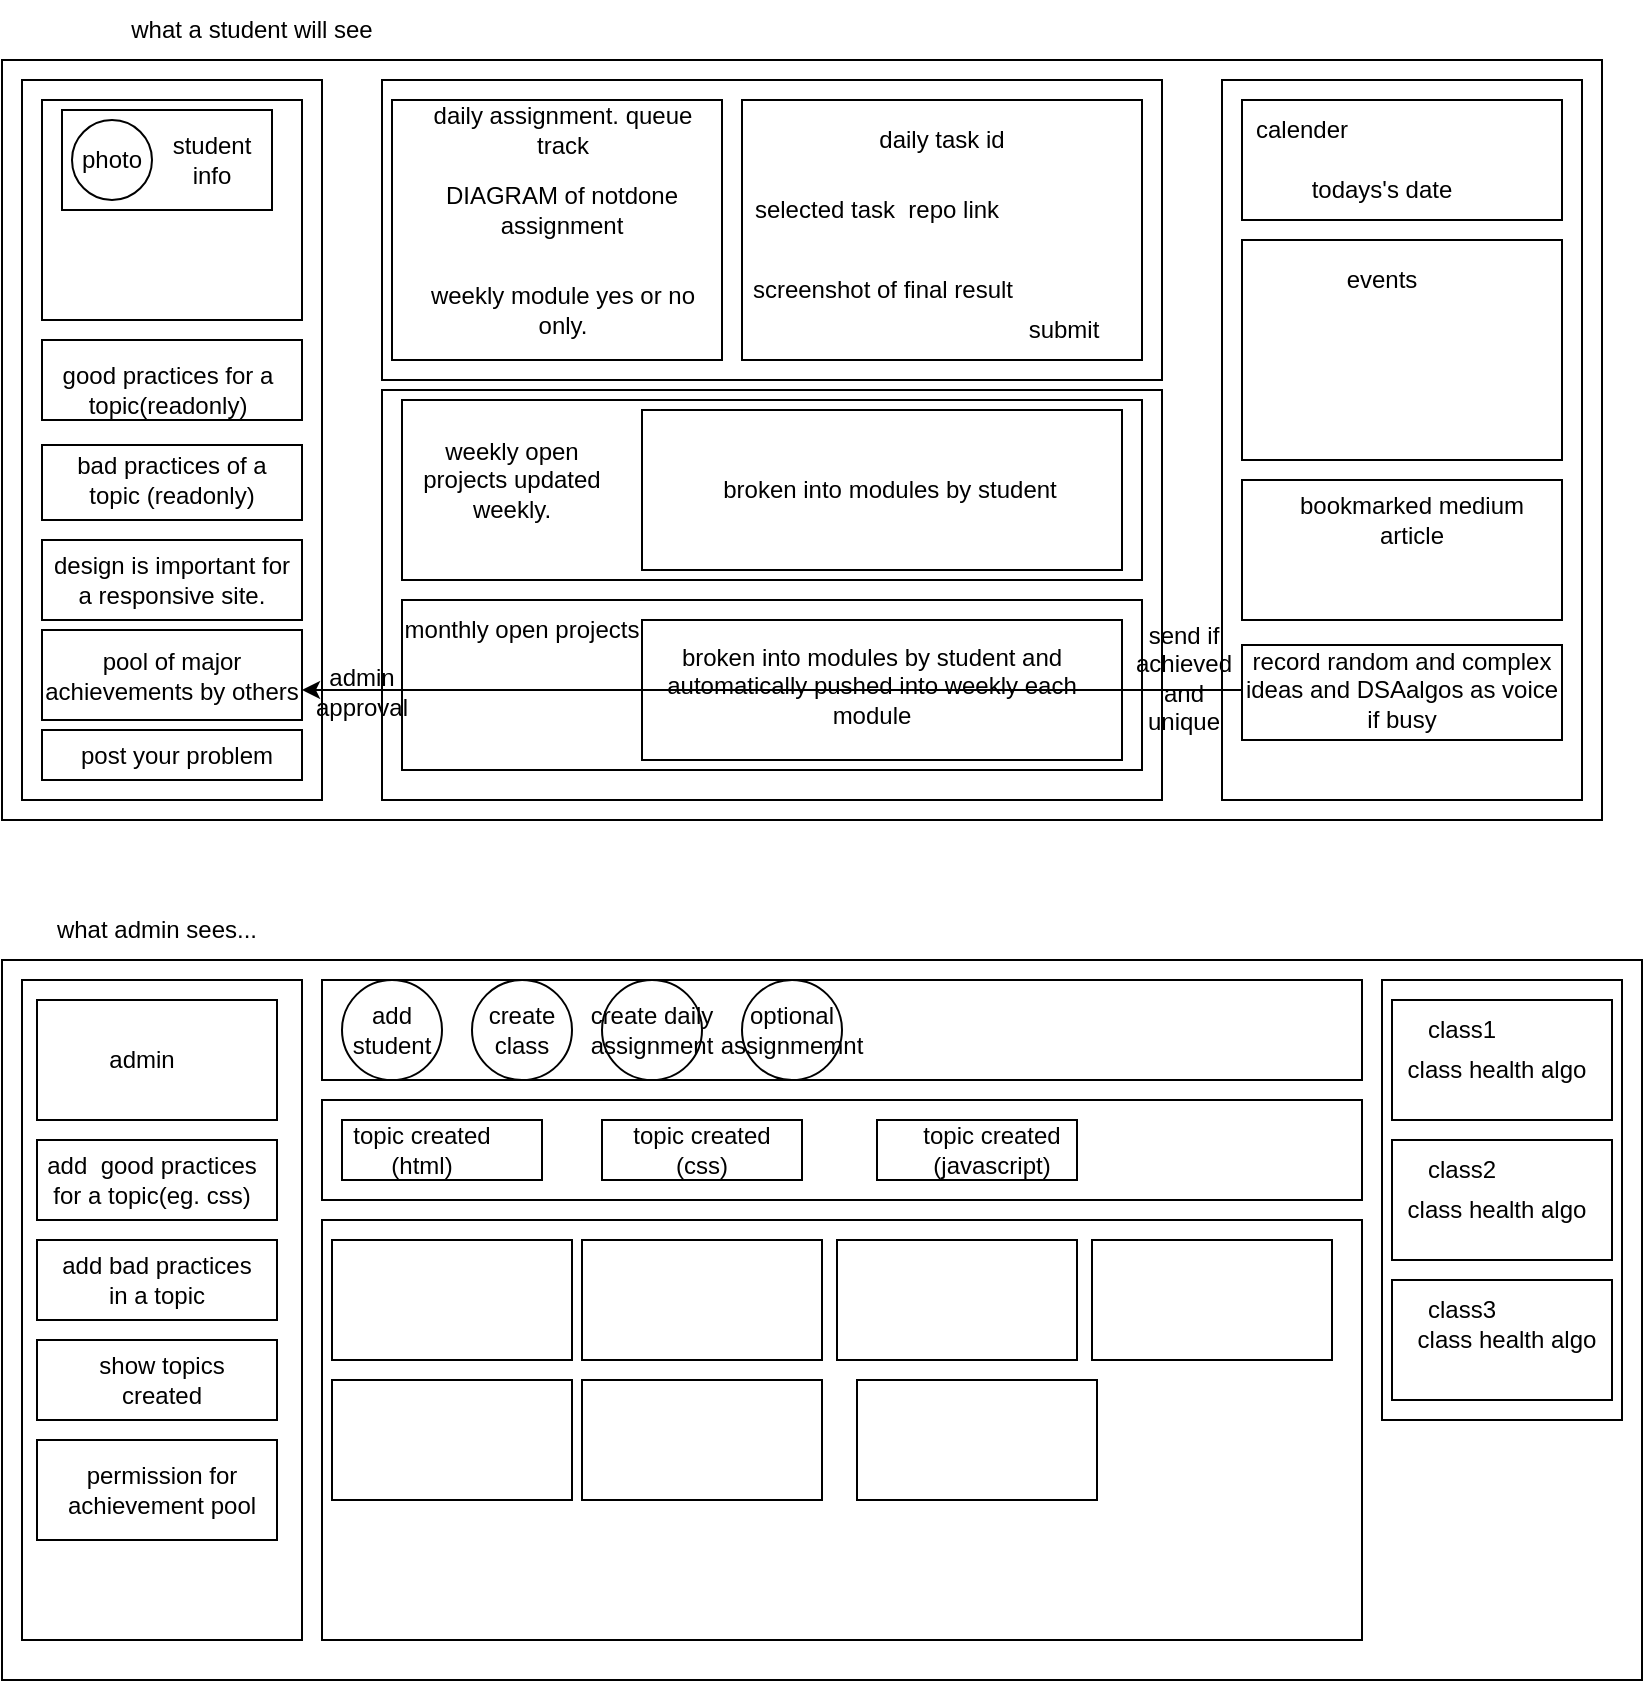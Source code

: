 <mxfile version="21.3.5" type="github">
  <diagram name="Page-1" id="izyPC3DllFYI0m-khQM2">
    <mxGraphModel dx="996" dy="429" grid="1" gridSize="10" guides="1" tooltips="1" connect="1" arrows="1" fold="1" page="1" pageScale="1" pageWidth="850" pageHeight="1100" math="0" shadow="0">
      <root>
        <mxCell id="0" />
        <mxCell id="1" parent="0" />
        <mxCell id="dKtw__6F8dgL1qdr8ua8-1" value="" style="rounded=0;whiteSpace=wrap;html=1;" vertex="1" parent="1">
          <mxGeometry x="20" y="50" width="800" height="380" as="geometry" />
        </mxCell>
        <mxCell id="dKtw__6F8dgL1qdr8ua8-2" value="" style="rounded=0;whiteSpace=wrap;html=1;" vertex="1" parent="1">
          <mxGeometry x="30" y="60" width="150" height="360" as="geometry" />
        </mxCell>
        <mxCell id="dKtw__6F8dgL1qdr8ua8-3" value="" style="rounded=0;whiteSpace=wrap;html=1;" vertex="1" parent="1">
          <mxGeometry x="210" y="60" width="390" height="150" as="geometry" />
        </mxCell>
        <mxCell id="dKtw__6F8dgL1qdr8ua8-4" value="" style="rounded=0;whiteSpace=wrap;html=1;" vertex="1" parent="1">
          <mxGeometry x="630" y="60" width="180" height="360" as="geometry" />
        </mxCell>
        <mxCell id="dKtw__6F8dgL1qdr8ua8-5" value="" style="rounded=0;whiteSpace=wrap;html=1;" vertex="1" parent="1">
          <mxGeometry x="210" y="215" width="390" height="205" as="geometry" />
        </mxCell>
        <mxCell id="dKtw__6F8dgL1qdr8ua8-6" value="" style="rounded=0;whiteSpace=wrap;html=1;" vertex="1" parent="1">
          <mxGeometry x="640" y="70" width="160" height="60" as="geometry" />
        </mxCell>
        <mxCell id="dKtw__6F8dgL1qdr8ua8-7" value="calender" style="text;html=1;strokeColor=none;fillColor=none;align=center;verticalAlign=middle;whiteSpace=wrap;rounded=0;" vertex="1" parent="1">
          <mxGeometry x="640" y="70" width="60" height="30" as="geometry" />
        </mxCell>
        <mxCell id="dKtw__6F8dgL1qdr8ua8-8" value="" style="rounded=0;whiteSpace=wrap;html=1;" vertex="1" parent="1">
          <mxGeometry x="640" y="140" width="160" height="110" as="geometry" />
        </mxCell>
        <mxCell id="dKtw__6F8dgL1qdr8ua8-9" value="events" style="text;html=1;strokeColor=none;fillColor=none;align=center;verticalAlign=middle;whiteSpace=wrap;rounded=0;" vertex="1" parent="1">
          <mxGeometry x="680" y="145" width="60" height="30" as="geometry" />
        </mxCell>
        <mxCell id="dKtw__6F8dgL1qdr8ua8-10" value="todays&#39;s date&lt;br&gt;" style="text;html=1;strokeColor=none;fillColor=none;align=center;verticalAlign=middle;whiteSpace=wrap;rounded=0;" vertex="1" parent="1">
          <mxGeometry x="640" y="100" width="140" height="30" as="geometry" />
        </mxCell>
        <mxCell id="dKtw__6F8dgL1qdr8ua8-11" value="" style="rounded=0;whiteSpace=wrap;html=1;" vertex="1" parent="1">
          <mxGeometry x="220" y="220" width="370" height="90" as="geometry" />
        </mxCell>
        <mxCell id="dKtw__6F8dgL1qdr8ua8-12" value="weekly open projects updated weekly." style="text;html=1;strokeColor=none;fillColor=none;align=center;verticalAlign=middle;whiteSpace=wrap;rounded=0;" vertex="1" parent="1">
          <mxGeometry x="220" y="220" width="110" height="80" as="geometry" />
        </mxCell>
        <mxCell id="dKtw__6F8dgL1qdr8ua8-13" value="" style="rounded=0;whiteSpace=wrap;html=1;" vertex="1" parent="1">
          <mxGeometry x="220" y="320" width="370" height="85" as="geometry" />
        </mxCell>
        <mxCell id="dKtw__6F8dgL1qdr8ua8-14" value="monthly open projects" style="text;html=1;strokeColor=none;fillColor=none;align=center;verticalAlign=middle;whiteSpace=wrap;rounded=0;" vertex="1" parent="1">
          <mxGeometry x="220" y="320" width="120" height="30" as="geometry" />
        </mxCell>
        <mxCell id="dKtw__6F8dgL1qdr8ua8-15" value="" style="rounded=0;whiteSpace=wrap;html=1;" vertex="1" parent="1">
          <mxGeometry x="340" y="225" width="240" height="80" as="geometry" />
        </mxCell>
        <mxCell id="dKtw__6F8dgL1qdr8ua8-16" value="" style="rounded=0;whiteSpace=wrap;html=1;" vertex="1" parent="1">
          <mxGeometry x="340" y="330" width="240" height="70" as="geometry" />
        </mxCell>
        <mxCell id="dKtw__6F8dgL1qdr8ua8-17" value="" style="rounded=0;whiteSpace=wrap;html=1;" vertex="1" parent="1">
          <mxGeometry x="215" y="70" width="165" height="130" as="geometry" />
        </mxCell>
        <mxCell id="dKtw__6F8dgL1qdr8ua8-18" value="daily assignment. queue track" style="text;html=1;strokeColor=none;fillColor=none;align=center;verticalAlign=middle;whiteSpace=wrap;rounded=0;" vertex="1" parent="1">
          <mxGeometry x="221" y="70" width="159" height="30" as="geometry" />
        </mxCell>
        <mxCell id="dKtw__6F8dgL1qdr8ua8-19" value="" style="rounded=0;whiteSpace=wrap;html=1;" vertex="1" parent="1">
          <mxGeometry x="390" y="70" width="200" height="130" as="geometry" />
        </mxCell>
        <mxCell id="dKtw__6F8dgL1qdr8ua8-20" value="selected task&amp;nbsp; repo link" style="text;html=1;strokeColor=none;fillColor=none;align=center;verticalAlign=middle;whiteSpace=wrap;rounded=0;" vertex="1" parent="1">
          <mxGeometry x="350" y="110" width="215" height="30" as="geometry" />
        </mxCell>
        <mxCell id="dKtw__6F8dgL1qdr8ua8-21" value="screenshot of final result" style="text;html=1;strokeColor=none;fillColor=none;align=center;verticalAlign=middle;whiteSpace=wrap;rounded=0;" vertex="1" parent="1">
          <mxGeometry x="362.5" y="150" width="195" height="30" as="geometry" />
        </mxCell>
        <mxCell id="dKtw__6F8dgL1qdr8ua8-22" value="DIAGRAM of notdone assignment" style="text;html=1;strokeColor=none;fillColor=none;align=center;verticalAlign=middle;whiteSpace=wrap;rounded=0;" vertex="1" parent="1">
          <mxGeometry x="210" y="110" width="180" height="30" as="geometry" />
        </mxCell>
        <mxCell id="dKtw__6F8dgL1qdr8ua8-23" value="broken into modules by student" style="text;html=1;strokeColor=none;fillColor=none;align=center;verticalAlign=middle;whiteSpace=wrap;rounded=0;" vertex="1" parent="1">
          <mxGeometry x="370" y="250" width="187.5" height="30" as="geometry" />
        </mxCell>
        <mxCell id="dKtw__6F8dgL1qdr8ua8-24" value="broken into modules by student and automatically pushed into weekly each module" style="text;html=1;strokeColor=none;fillColor=none;align=center;verticalAlign=middle;whiteSpace=wrap;rounded=0;" vertex="1" parent="1">
          <mxGeometry x="340" y="347.5" width="230" height="30" as="geometry" />
        </mxCell>
        <mxCell id="dKtw__6F8dgL1qdr8ua8-25" value="what a student will see" style="text;html=1;strokeColor=none;fillColor=none;align=center;verticalAlign=middle;whiteSpace=wrap;rounded=0;" vertex="1" parent="1">
          <mxGeometry x="50" y="20" width="190" height="30" as="geometry" />
        </mxCell>
        <mxCell id="dKtw__6F8dgL1qdr8ua8-26" value="" style="rounded=0;whiteSpace=wrap;html=1;" vertex="1" parent="1">
          <mxGeometry x="40" y="190" width="130" height="40" as="geometry" />
        </mxCell>
        <mxCell id="dKtw__6F8dgL1qdr8ua8-27" value="good practices for a topic(readonly)" style="text;html=1;strokeColor=none;fillColor=none;align=center;verticalAlign=middle;whiteSpace=wrap;rounded=0;" vertex="1" parent="1">
          <mxGeometry x="47.5" y="200" width="110" height="30" as="geometry" />
        </mxCell>
        <mxCell id="dKtw__6F8dgL1qdr8ua8-28" value="" style="rounded=0;whiteSpace=wrap;html=1;" vertex="1" parent="1">
          <mxGeometry x="40" y="242.5" width="130" height="37.5" as="geometry" />
        </mxCell>
        <mxCell id="dKtw__6F8dgL1qdr8ua8-29" value="bad practices of a topic (readonly)" style="text;html=1;strokeColor=none;fillColor=none;align=center;verticalAlign=middle;whiteSpace=wrap;rounded=0;" vertex="1" parent="1">
          <mxGeometry x="50" y="250" width="110" height="20" as="geometry" />
        </mxCell>
        <mxCell id="dKtw__6F8dgL1qdr8ua8-30" value="weekly module yes or no only." style="text;html=1;strokeColor=none;fillColor=none;align=center;verticalAlign=middle;whiteSpace=wrap;rounded=0;" vertex="1" parent="1">
          <mxGeometry x="221" y="160" width="159" height="30" as="geometry" />
        </mxCell>
        <mxCell id="dKtw__6F8dgL1qdr8ua8-31" value="" style="rounded=0;whiteSpace=wrap;html=1;" vertex="1" parent="1">
          <mxGeometry x="40" y="70" width="130" height="110" as="geometry" />
        </mxCell>
        <mxCell id="dKtw__6F8dgL1qdr8ua8-32" value="" style="rounded=0;whiteSpace=wrap;html=1;" vertex="1" parent="1">
          <mxGeometry x="50" y="75" width="105" height="50" as="geometry" />
        </mxCell>
        <mxCell id="dKtw__6F8dgL1qdr8ua8-33" value="student info" style="text;html=1;strokeColor=none;fillColor=none;align=center;verticalAlign=middle;whiteSpace=wrap;rounded=0;" vertex="1" parent="1">
          <mxGeometry x="95" y="85" width="60" height="30" as="geometry" />
        </mxCell>
        <mxCell id="dKtw__6F8dgL1qdr8ua8-34" value="" style="ellipse;whiteSpace=wrap;html=1;aspect=fixed;" vertex="1" parent="1">
          <mxGeometry x="55" y="80" width="40" height="40" as="geometry" />
        </mxCell>
        <mxCell id="dKtw__6F8dgL1qdr8ua8-35" value="photo" style="text;html=1;strokeColor=none;fillColor=none;align=center;verticalAlign=middle;whiteSpace=wrap;rounded=0;" vertex="1" parent="1">
          <mxGeometry x="45" y="85" width="60" height="30" as="geometry" />
        </mxCell>
        <mxCell id="dKtw__6F8dgL1qdr8ua8-36" value="" style="rounded=0;whiteSpace=wrap;html=1;" vertex="1" parent="1">
          <mxGeometry x="40" y="290" width="130" height="40" as="geometry" />
        </mxCell>
        <mxCell id="dKtw__6F8dgL1qdr8ua8-37" value="design is important for a responsive site." style="text;html=1;strokeColor=none;fillColor=none;align=center;verticalAlign=middle;whiteSpace=wrap;rounded=0;" vertex="1" parent="1">
          <mxGeometry x="40" y="295" width="130" height="30" as="geometry" />
        </mxCell>
        <mxCell id="dKtw__6F8dgL1qdr8ua8-40" value="" style="rounded=0;whiteSpace=wrap;html=1;" vertex="1" parent="1">
          <mxGeometry x="40" y="335" width="130" height="45" as="geometry" />
        </mxCell>
        <mxCell id="dKtw__6F8dgL1qdr8ua8-41" value="pool of major achievements by others" style="text;html=1;strokeColor=none;fillColor=none;align=center;verticalAlign=middle;whiteSpace=wrap;rounded=0;" vertex="1" parent="1">
          <mxGeometry x="40" y="342.5" width="130" height="30" as="geometry" />
        </mxCell>
        <mxCell id="dKtw__6F8dgL1qdr8ua8-43" value="" style="rounded=0;whiteSpace=wrap;html=1;" vertex="1" parent="1">
          <mxGeometry x="40" y="385" width="130" height="25" as="geometry" />
        </mxCell>
        <mxCell id="dKtw__6F8dgL1qdr8ua8-44" value="post your problem" style="text;html=1;strokeColor=none;fillColor=none;align=center;verticalAlign=middle;whiteSpace=wrap;rounded=0;" vertex="1" parent="1">
          <mxGeometry x="55" y="382.5" width="105" height="30" as="geometry" />
        </mxCell>
        <mxCell id="dKtw__6F8dgL1qdr8ua8-45" value="" style="rounded=0;whiteSpace=wrap;html=1;" vertex="1" parent="1">
          <mxGeometry x="640" y="260" width="160" height="70" as="geometry" />
        </mxCell>
        <mxCell id="dKtw__6F8dgL1qdr8ua8-46" value="bookmarked medium article" style="text;html=1;strokeColor=none;fillColor=none;align=center;verticalAlign=middle;whiteSpace=wrap;rounded=0;" vertex="1" parent="1">
          <mxGeometry x="660" y="265" width="130" height="30" as="geometry" />
        </mxCell>
        <mxCell id="dKtw__6F8dgL1qdr8ua8-47" value="" style="rounded=0;whiteSpace=wrap;html=1;" vertex="1" parent="1">
          <mxGeometry x="640" y="342.5" width="160" height="47.5" as="geometry" />
        </mxCell>
        <mxCell id="dKtw__6F8dgL1qdr8ua8-48" value="record random and complex ideas and DSAalgos as voice if busy" style="text;html=1;strokeColor=none;fillColor=none;align=center;verticalAlign=middle;whiteSpace=wrap;rounded=0;" vertex="1" parent="1">
          <mxGeometry x="640" y="350" width="160" height="30" as="geometry" />
        </mxCell>
        <mxCell id="dKtw__6F8dgL1qdr8ua8-49" value="" style="endArrow=classic;html=1;rounded=0;entryX=1;entryY=0.75;entryDx=0;entryDy=0;" edge="1" parent="1" source="dKtw__6F8dgL1qdr8ua8-48" target="dKtw__6F8dgL1qdr8ua8-41">
          <mxGeometry width="50" height="50" relative="1" as="geometry">
            <mxPoint x="480" y="270" as="sourcePoint" />
            <mxPoint x="530" y="220" as="targetPoint" />
          </mxGeometry>
        </mxCell>
        <mxCell id="dKtw__6F8dgL1qdr8ua8-50" value="send if achieved and unique" style="text;html=1;strokeColor=none;fillColor=none;align=center;verticalAlign=middle;whiteSpace=wrap;rounded=0;" vertex="1" parent="1">
          <mxGeometry x="581" y="325" width="60" height="67.5" as="geometry" />
        </mxCell>
        <mxCell id="dKtw__6F8dgL1qdr8ua8-51" value="" style="rounded=0;whiteSpace=wrap;html=1;" vertex="1" parent="1">
          <mxGeometry x="20" y="500" width="820" height="360" as="geometry" />
        </mxCell>
        <mxCell id="dKtw__6F8dgL1qdr8ua8-52" value="what admin sees..." style="text;html=1;strokeColor=none;fillColor=none;align=center;verticalAlign=middle;whiteSpace=wrap;rounded=0;" vertex="1" parent="1">
          <mxGeometry x="20" y="470" width="155" height="30" as="geometry" />
        </mxCell>
        <mxCell id="dKtw__6F8dgL1qdr8ua8-53" value="" style="rounded=0;whiteSpace=wrap;html=1;" vertex="1" parent="1">
          <mxGeometry x="30" y="510" width="140" height="330" as="geometry" />
        </mxCell>
        <mxCell id="dKtw__6F8dgL1qdr8ua8-54" value="" style="rounded=0;whiteSpace=wrap;html=1;" vertex="1" parent="1">
          <mxGeometry x="180" y="510" width="520" height="50" as="geometry" />
        </mxCell>
        <mxCell id="dKtw__6F8dgL1qdr8ua8-55" value="" style="rounded=0;whiteSpace=wrap;html=1;" vertex="1" parent="1">
          <mxGeometry x="180" y="630" width="520" height="210" as="geometry" />
        </mxCell>
        <mxCell id="dKtw__6F8dgL1qdr8ua8-56" value="" style="rounded=0;whiteSpace=wrap;html=1;" vertex="1" parent="1">
          <mxGeometry x="180" y="570" width="520" height="50" as="geometry" />
        </mxCell>
        <mxCell id="dKtw__6F8dgL1qdr8ua8-57" value="" style="rounded=0;whiteSpace=wrap;html=1;" vertex="1" parent="1">
          <mxGeometry x="710" y="510" width="120" height="220" as="geometry" />
        </mxCell>
        <mxCell id="dKtw__6F8dgL1qdr8ua8-58" value="" style="rounded=0;whiteSpace=wrap;html=1;" vertex="1" parent="1">
          <mxGeometry x="37.5" y="520" width="120" height="60" as="geometry" />
        </mxCell>
        <mxCell id="dKtw__6F8dgL1qdr8ua8-59" value="admin" style="text;html=1;strokeColor=none;fillColor=none;align=center;verticalAlign=middle;whiteSpace=wrap;rounded=0;" vertex="1" parent="1">
          <mxGeometry x="60" y="535" width="60" height="30" as="geometry" />
        </mxCell>
        <mxCell id="dKtw__6F8dgL1qdr8ua8-60" value="" style="ellipse;whiteSpace=wrap;html=1;aspect=fixed;" vertex="1" parent="1">
          <mxGeometry x="190" y="510" width="50" height="50" as="geometry" />
        </mxCell>
        <mxCell id="dKtw__6F8dgL1qdr8ua8-61" value="add student" style="text;html=1;strokeColor=none;fillColor=none;align=center;verticalAlign=middle;whiteSpace=wrap;rounded=0;" vertex="1" parent="1">
          <mxGeometry x="185" y="520" width="60" height="30" as="geometry" />
        </mxCell>
        <mxCell id="dKtw__6F8dgL1qdr8ua8-62" value="" style="ellipse;whiteSpace=wrap;html=1;aspect=fixed;" vertex="1" parent="1">
          <mxGeometry x="255" y="510" width="50" height="50" as="geometry" />
        </mxCell>
        <mxCell id="dKtw__6F8dgL1qdr8ua8-63" value="create class" style="text;html=1;strokeColor=none;fillColor=none;align=center;verticalAlign=middle;whiteSpace=wrap;rounded=0;" vertex="1" parent="1">
          <mxGeometry x="250" y="520" width="60" height="30" as="geometry" />
        </mxCell>
        <mxCell id="dKtw__6F8dgL1qdr8ua8-64" value="" style="rounded=0;whiteSpace=wrap;html=1;" vertex="1" parent="1">
          <mxGeometry x="715" y="520" width="110" height="60" as="geometry" />
        </mxCell>
        <mxCell id="dKtw__6F8dgL1qdr8ua8-65" value="class1" style="text;html=1;strokeColor=none;fillColor=none;align=center;verticalAlign=middle;whiteSpace=wrap;rounded=0;" vertex="1" parent="1">
          <mxGeometry x="720" y="520" width="60" height="30" as="geometry" />
        </mxCell>
        <mxCell id="dKtw__6F8dgL1qdr8ua8-66" value="class health algo" style="text;html=1;strokeColor=none;fillColor=none;align=center;verticalAlign=middle;whiteSpace=wrap;rounded=0;" vertex="1" parent="1">
          <mxGeometry x="705" y="540" width="125" height="30" as="geometry" />
        </mxCell>
        <mxCell id="dKtw__6F8dgL1qdr8ua8-68" value="" style="rounded=0;whiteSpace=wrap;html=1;" vertex="1" parent="1">
          <mxGeometry x="715" y="590" width="110" height="60" as="geometry" />
        </mxCell>
        <mxCell id="dKtw__6F8dgL1qdr8ua8-69" value="" style="rounded=0;whiteSpace=wrap;html=1;" vertex="1" parent="1">
          <mxGeometry x="715" y="660" width="110" height="60" as="geometry" />
        </mxCell>
        <mxCell id="dKtw__6F8dgL1qdr8ua8-70" value="class2" style="text;html=1;strokeColor=none;fillColor=none;align=center;verticalAlign=middle;whiteSpace=wrap;rounded=0;" vertex="1" parent="1">
          <mxGeometry x="720" y="590" width="60" height="30" as="geometry" />
        </mxCell>
        <mxCell id="dKtw__6F8dgL1qdr8ua8-71" value="class3" style="text;html=1;strokeColor=none;fillColor=none;align=center;verticalAlign=middle;whiteSpace=wrap;rounded=0;" vertex="1" parent="1">
          <mxGeometry x="720" y="660" width="60" height="30" as="geometry" />
        </mxCell>
        <mxCell id="dKtw__6F8dgL1qdr8ua8-72" value="class health algo" style="text;html=1;strokeColor=none;fillColor=none;align=center;verticalAlign=middle;whiteSpace=wrap;rounded=0;" vertex="1" parent="1">
          <mxGeometry x="705" y="610" width="125" height="30" as="geometry" />
        </mxCell>
        <mxCell id="dKtw__6F8dgL1qdr8ua8-73" value="class health algo" style="text;html=1;strokeColor=none;fillColor=none;align=center;verticalAlign=middle;whiteSpace=wrap;rounded=0;" vertex="1" parent="1">
          <mxGeometry x="710" y="675" width="125" height="30" as="geometry" />
        </mxCell>
        <mxCell id="dKtw__6F8dgL1qdr8ua8-75" value="admin approval" style="text;html=1;strokeColor=none;fillColor=none;align=center;verticalAlign=middle;whiteSpace=wrap;rounded=0;" vertex="1" parent="1">
          <mxGeometry x="170" y="342.5" width="60" height="47.5" as="geometry" />
        </mxCell>
        <mxCell id="dKtw__6F8dgL1qdr8ua8-76" value="" style="ellipse;whiteSpace=wrap;html=1;aspect=fixed;" vertex="1" parent="1">
          <mxGeometry x="320" y="510" width="50" height="50" as="geometry" />
        </mxCell>
        <mxCell id="dKtw__6F8dgL1qdr8ua8-77" value="create daily assignment" style="text;html=1;strokeColor=none;fillColor=none;align=center;verticalAlign=middle;whiteSpace=wrap;rounded=0;" vertex="1" parent="1">
          <mxGeometry x="320" y="505" width="50" height="60" as="geometry" />
        </mxCell>
        <mxCell id="dKtw__6F8dgL1qdr8ua8-78" value="" style="ellipse;whiteSpace=wrap;html=1;aspect=fixed;" vertex="1" parent="1">
          <mxGeometry x="390" y="510" width="50" height="50" as="geometry" />
        </mxCell>
        <mxCell id="dKtw__6F8dgL1qdr8ua8-79" value="optional&lt;br&gt;assignmemnt" style="text;html=1;strokeColor=none;fillColor=none;align=center;verticalAlign=middle;whiteSpace=wrap;rounded=0;" vertex="1" parent="1">
          <mxGeometry x="385" y="520" width="60" height="30" as="geometry" />
        </mxCell>
        <mxCell id="dKtw__6F8dgL1qdr8ua8-80" value="submit" style="text;html=1;strokeColor=none;fillColor=none;align=center;verticalAlign=middle;whiteSpace=wrap;rounded=0;" vertex="1" parent="1">
          <mxGeometry x="521" y="170" width="60" height="30" as="geometry" />
        </mxCell>
        <mxCell id="dKtw__6F8dgL1qdr8ua8-81" value="daily task id" style="text;html=1;strokeColor=none;fillColor=none;align=center;verticalAlign=middle;whiteSpace=wrap;rounded=0;" vertex="1" parent="1">
          <mxGeometry x="400" y="75" width="180" height="30" as="geometry" />
        </mxCell>
        <mxCell id="dKtw__6F8dgL1qdr8ua8-84" value="" style="rounded=0;whiteSpace=wrap;html=1;" vertex="1" parent="1">
          <mxGeometry x="37.5" y="590" width="120" height="40" as="geometry" />
        </mxCell>
        <mxCell id="dKtw__6F8dgL1qdr8ua8-86" value="add&amp;nbsp; good practices for a topic(eg. css)" style="text;html=1;strokeColor=none;fillColor=none;align=center;verticalAlign=middle;whiteSpace=wrap;rounded=0;" vertex="1" parent="1">
          <mxGeometry x="40" y="595" width="110" height="30" as="geometry" />
        </mxCell>
        <mxCell id="dKtw__6F8dgL1qdr8ua8-89" value="" style="rounded=0;whiteSpace=wrap;html=1;" vertex="1" parent="1">
          <mxGeometry x="37.5" y="640" width="120" height="40" as="geometry" />
        </mxCell>
        <mxCell id="dKtw__6F8dgL1qdr8ua8-90" value="add bad practices in a topic" style="text;html=1;strokeColor=none;fillColor=none;align=center;verticalAlign=middle;whiteSpace=wrap;rounded=0;" vertex="1" parent="1">
          <mxGeometry x="45" y="645" width="105" height="30" as="geometry" />
        </mxCell>
        <mxCell id="dKtw__6F8dgL1qdr8ua8-92" value="" style="rounded=0;whiteSpace=wrap;html=1;" vertex="1" parent="1">
          <mxGeometry x="37.5" y="690" width="120" height="40" as="geometry" />
        </mxCell>
        <mxCell id="dKtw__6F8dgL1qdr8ua8-93" value="show topics created" style="text;html=1;strokeColor=none;fillColor=none;align=center;verticalAlign=middle;whiteSpace=wrap;rounded=0;" vertex="1" parent="1">
          <mxGeometry x="60" y="695" width="80" height="30" as="geometry" />
        </mxCell>
        <mxCell id="dKtw__6F8dgL1qdr8ua8-94" value="" style="rounded=0;whiteSpace=wrap;html=1;" vertex="1" parent="1">
          <mxGeometry x="37.5" y="740" width="120" height="50" as="geometry" />
        </mxCell>
        <mxCell id="dKtw__6F8dgL1qdr8ua8-95" value="permission for achievement pool" style="text;html=1;strokeColor=none;fillColor=none;align=center;verticalAlign=middle;whiteSpace=wrap;rounded=0;" vertex="1" parent="1">
          <mxGeometry x="50" y="750" width="100" height="30" as="geometry" />
        </mxCell>
        <mxCell id="dKtw__6F8dgL1qdr8ua8-96" value="Text" style="text;html=1;strokeColor=none;fillColor=none;align=center;verticalAlign=middle;whiteSpace=wrap;rounded=0;" vertex="1" parent="1">
          <mxGeometry x="210" y="580" width="60" height="30" as="geometry" />
        </mxCell>
        <mxCell id="dKtw__6F8dgL1qdr8ua8-97" value="" style="rounded=0;whiteSpace=wrap;html=1;" vertex="1" parent="1">
          <mxGeometry x="190" y="580" width="100" height="30" as="geometry" />
        </mxCell>
        <mxCell id="dKtw__6F8dgL1qdr8ua8-98" value="topic created (html)" style="text;html=1;strokeColor=none;fillColor=none;align=center;verticalAlign=middle;whiteSpace=wrap;rounded=0;" vertex="1" parent="1">
          <mxGeometry x="180" y="580" width="100" height="30" as="geometry" />
        </mxCell>
        <mxCell id="dKtw__6F8dgL1qdr8ua8-99" value="" style="rounded=0;whiteSpace=wrap;html=1;" vertex="1" parent="1">
          <mxGeometry x="320" y="580" width="100" height="30" as="geometry" />
        </mxCell>
        <mxCell id="dKtw__6F8dgL1qdr8ua8-100" value="" style="rounded=0;whiteSpace=wrap;html=1;" vertex="1" parent="1">
          <mxGeometry x="457.5" y="580" width="100" height="30" as="geometry" />
        </mxCell>
        <mxCell id="dKtw__6F8dgL1qdr8ua8-101" value="topic created (css)" style="text;html=1;strokeColor=none;fillColor=none;align=center;verticalAlign=middle;whiteSpace=wrap;rounded=0;" vertex="1" parent="1">
          <mxGeometry x="320" y="580" width="100" height="30" as="geometry" />
        </mxCell>
        <mxCell id="dKtw__6F8dgL1qdr8ua8-102" value="topic created (javascript)" style="text;html=1;strokeColor=none;fillColor=none;align=center;verticalAlign=middle;whiteSpace=wrap;rounded=0;" vertex="1" parent="1">
          <mxGeometry x="465" y="580" width="100" height="30" as="geometry" />
        </mxCell>
        <mxCell id="dKtw__6F8dgL1qdr8ua8-104" value="" style="rounded=0;whiteSpace=wrap;html=1;" vertex="1" parent="1">
          <mxGeometry x="185" y="640" width="120" height="60" as="geometry" />
        </mxCell>
        <mxCell id="dKtw__6F8dgL1qdr8ua8-105" value="" style="rounded=0;whiteSpace=wrap;html=1;" vertex="1" parent="1">
          <mxGeometry x="310" y="640" width="120" height="60" as="geometry" />
        </mxCell>
        <mxCell id="dKtw__6F8dgL1qdr8ua8-106" value="" style="rounded=0;whiteSpace=wrap;html=1;" vertex="1" parent="1">
          <mxGeometry x="437.5" y="640" width="120" height="60" as="geometry" />
        </mxCell>
        <mxCell id="dKtw__6F8dgL1qdr8ua8-107" value="" style="rounded=0;whiteSpace=wrap;html=1;" vertex="1" parent="1">
          <mxGeometry x="565" y="640" width="120" height="60" as="geometry" />
        </mxCell>
        <mxCell id="dKtw__6F8dgL1qdr8ua8-108" value="" style="rounded=0;whiteSpace=wrap;html=1;" vertex="1" parent="1">
          <mxGeometry x="310" y="710" width="120" height="60" as="geometry" />
        </mxCell>
        <mxCell id="dKtw__6F8dgL1qdr8ua8-109" value="" style="rounded=0;whiteSpace=wrap;html=1;" vertex="1" parent="1">
          <mxGeometry x="447.5" y="710" width="120" height="60" as="geometry" />
        </mxCell>
        <mxCell id="dKtw__6F8dgL1qdr8ua8-110" value="" style="rounded=0;whiteSpace=wrap;html=1;" vertex="1" parent="1">
          <mxGeometry x="185" y="710" width="120" height="60" as="geometry" />
        </mxCell>
      </root>
    </mxGraphModel>
  </diagram>
</mxfile>
